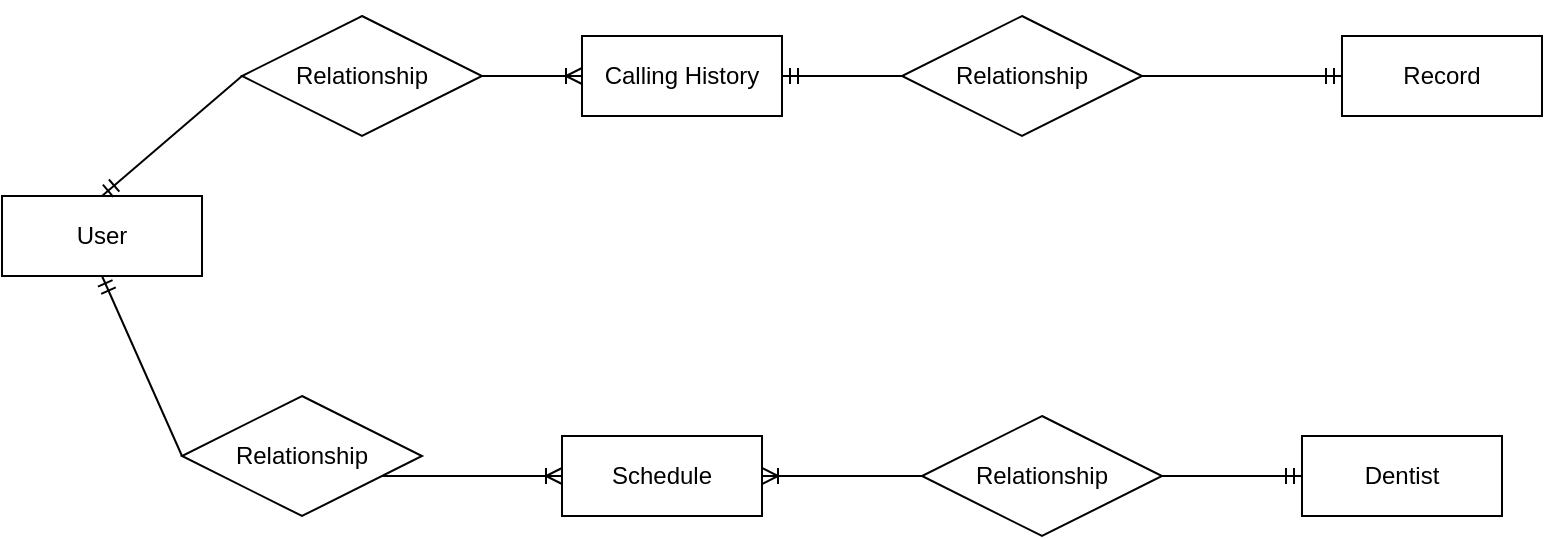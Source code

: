 <mxfile version="20.3.0" type="device"><diagram id="usmYFKu7xaQN_fkgNU7z" name="Page-1"><mxGraphModel dx="1422" dy="857" grid="1" gridSize="10" guides="1" tooltips="1" connect="1" arrows="1" fold="1" page="1" pageScale="1" pageWidth="1200" pageHeight="1600" math="0" shadow="0"><root><mxCell id="0"/><mxCell id="1" parent="0"/><mxCell id="TT367Ouph0KeOE2B3noK-5" value="User" style="whiteSpace=wrap;html=1;align=center;" vertex="1" parent="1"><mxGeometry x="190" y="280" width="100" height="40" as="geometry"/></mxCell><mxCell id="TT367Ouph0KeOE2B3noK-6" value="Calling History" style="whiteSpace=wrap;html=1;align=center;" vertex="1" parent="1"><mxGeometry x="480" y="200" width="100" height="40" as="geometry"/></mxCell><mxCell id="TT367Ouph0KeOE2B3noK-7" value="Record" style="whiteSpace=wrap;html=1;align=center;" vertex="1" parent="1"><mxGeometry x="860" y="200" width="100" height="40" as="geometry"/></mxCell><mxCell id="TT367Ouph0KeOE2B3noK-8" value="Schedule" style="whiteSpace=wrap;html=1;align=center;" vertex="1" parent="1"><mxGeometry x="470" y="400" width="100" height="40" as="geometry"/></mxCell><mxCell id="TT367Ouph0KeOE2B3noK-9" value="" style="fontSize=12;html=1;endArrow=ERoneToMany;startArrow=none;rounded=0;entryX=0;entryY=0.5;entryDx=0;entryDy=0;exitX=0.5;exitY=0;exitDx=0;exitDy=0;" edge="1" parent="1" source="TT367Ouph0KeOE2B3noK-15" target="TT367Ouph0KeOE2B3noK-6"><mxGeometry width="100" height="100" relative="1" as="geometry"><mxPoint x="520" y="390" as="sourcePoint"/><mxPoint x="620" y="290" as="targetPoint"/><Array as="points"><mxPoint x="330" y="220"/></Array></mxGeometry></mxCell><mxCell id="TT367Ouph0KeOE2B3noK-10" value="" style="fontSize=12;html=1;endArrow=ERmandOne;startArrow=none;rounded=0;entryX=0;entryY=0.5;entryDx=0;entryDy=0;exitX=1;exitY=0.5;exitDx=0;exitDy=0;" edge="1" parent="1" source="TT367Ouph0KeOE2B3noK-19" target="TT367Ouph0KeOE2B3noK-7"><mxGeometry width="100" height="100" relative="1" as="geometry"><mxPoint x="520" y="390" as="sourcePoint"/><mxPoint x="620" y="290" as="targetPoint"/></mxGeometry></mxCell><mxCell id="TT367Ouph0KeOE2B3noK-11" value="" style="fontSize=12;html=1;endArrow=ERoneToMany;startArrow=none;rounded=0;entryX=0;entryY=0.5;entryDx=0;entryDy=0;exitX=0.5;exitY=1;exitDx=0;exitDy=0;" edge="1" parent="1" source="TT367Ouph0KeOE2B3noK-17" target="TT367Ouph0KeOE2B3noK-8"><mxGeometry width="100" height="100" relative="1" as="geometry"><mxPoint x="280" y="420" as="sourcePoint"/><mxPoint x="430" y="360" as="targetPoint"/><Array as="points"><mxPoint x="330" y="420"/></Array></mxGeometry></mxCell><mxCell id="TT367Ouph0KeOE2B3noK-12" value="Dentist" style="whiteSpace=wrap;html=1;align=center;" vertex="1" parent="1"><mxGeometry x="840" y="400" width="100" height="40" as="geometry"/></mxCell><mxCell id="TT367Ouph0KeOE2B3noK-14" value="" style="fontSize=12;html=1;endArrow=ERoneToMany;startArrow=none;rounded=0;entryX=1;entryY=0.5;entryDx=0;entryDy=0;exitX=0;exitY=0.5;exitDx=0;exitDy=0;" edge="1" parent="1" source="TT367Ouph0KeOE2B3noK-21" target="TT367Ouph0KeOE2B3noK-8"><mxGeometry width="100" height="100" relative="1" as="geometry"><mxPoint x="440" y="490" as="sourcePoint"/><mxPoint x="590" y="590" as="targetPoint"/></mxGeometry></mxCell><mxCell id="TT367Ouph0KeOE2B3noK-15" value="Relationship" style="shape=rhombus;perimeter=rhombusPerimeter;whiteSpace=wrap;html=1;align=center;" vertex="1" parent="1"><mxGeometry x="310" y="190" width="120" height="60" as="geometry"/></mxCell><mxCell id="TT367Ouph0KeOE2B3noK-16" value="" style="fontSize=12;html=1;endArrow=none;startArrow=ERmandOne;rounded=0;entryX=0;entryY=0.5;entryDx=0;entryDy=0;exitX=0.5;exitY=0;exitDx=0;exitDy=0;" edge="1" parent="1" source="TT367Ouph0KeOE2B3noK-5" target="TT367Ouph0KeOE2B3noK-15"><mxGeometry width="100" height="100" relative="1" as="geometry"><mxPoint x="330" y="280" as="sourcePoint"/><mxPoint x="480" y="220" as="targetPoint"/><Array as="points"/></mxGeometry></mxCell><mxCell id="TT367Ouph0KeOE2B3noK-17" value="Relationship" style="shape=rhombus;perimeter=rhombusPerimeter;whiteSpace=wrap;html=1;align=center;" vertex="1" parent="1"><mxGeometry x="280" y="380" width="120" height="60" as="geometry"/></mxCell><mxCell id="TT367Ouph0KeOE2B3noK-18" value="" style="fontSize=12;html=1;endArrow=none;startArrow=ERmandOne;rounded=0;entryX=0;entryY=0.5;entryDx=0;entryDy=0;exitX=0.5;exitY=1;exitDx=0;exitDy=0;" edge="1" parent="1" source="TT367Ouph0KeOE2B3noK-5" target="TT367Ouph0KeOE2B3noK-17"><mxGeometry width="100" height="100" relative="1" as="geometry"><mxPoint x="240" y="320" as="sourcePoint"/><mxPoint x="470" y="420" as="targetPoint"/><Array as="points"/></mxGeometry></mxCell><mxCell id="TT367Ouph0KeOE2B3noK-19" value="Relationship" style="shape=rhombus;perimeter=rhombusPerimeter;whiteSpace=wrap;html=1;align=center;" vertex="1" parent="1"><mxGeometry x="640" y="190" width="120" height="60" as="geometry"/></mxCell><mxCell id="TT367Ouph0KeOE2B3noK-20" value="" style="fontSize=12;html=1;endArrow=none;startArrow=ERmandOne;rounded=0;entryX=0;entryY=0.5;entryDx=0;entryDy=0;exitX=1;exitY=0.5;exitDx=0;exitDy=0;" edge="1" parent="1" source="TT367Ouph0KeOE2B3noK-6" target="TT367Ouph0KeOE2B3noK-19"><mxGeometry width="100" height="100" relative="1" as="geometry"><mxPoint x="580" y="220" as="sourcePoint"/><mxPoint x="680" y="220" as="targetPoint"/></mxGeometry></mxCell><mxCell id="TT367Ouph0KeOE2B3noK-21" value="Relationship" style="shape=rhombus;perimeter=rhombusPerimeter;whiteSpace=wrap;html=1;align=center;" vertex="1" parent="1"><mxGeometry x="650" y="390" width="120" height="60" as="geometry"/></mxCell><mxCell id="TT367Ouph0KeOE2B3noK-22" value="" style="fontSize=12;html=1;endArrow=none;startArrow=ERmandOne;rounded=0;entryX=1;entryY=0.5;entryDx=0;entryDy=0;exitX=0;exitY=0.5;exitDx=0;exitDy=0;" edge="1" parent="1" source="TT367Ouph0KeOE2B3noK-12" target="TT367Ouph0KeOE2B3noK-21"><mxGeometry width="100" height="100" relative="1" as="geometry"><mxPoint x="720" y="420" as="sourcePoint"/><mxPoint x="570" y="420" as="targetPoint"/></mxGeometry></mxCell></root></mxGraphModel></diagram></mxfile>